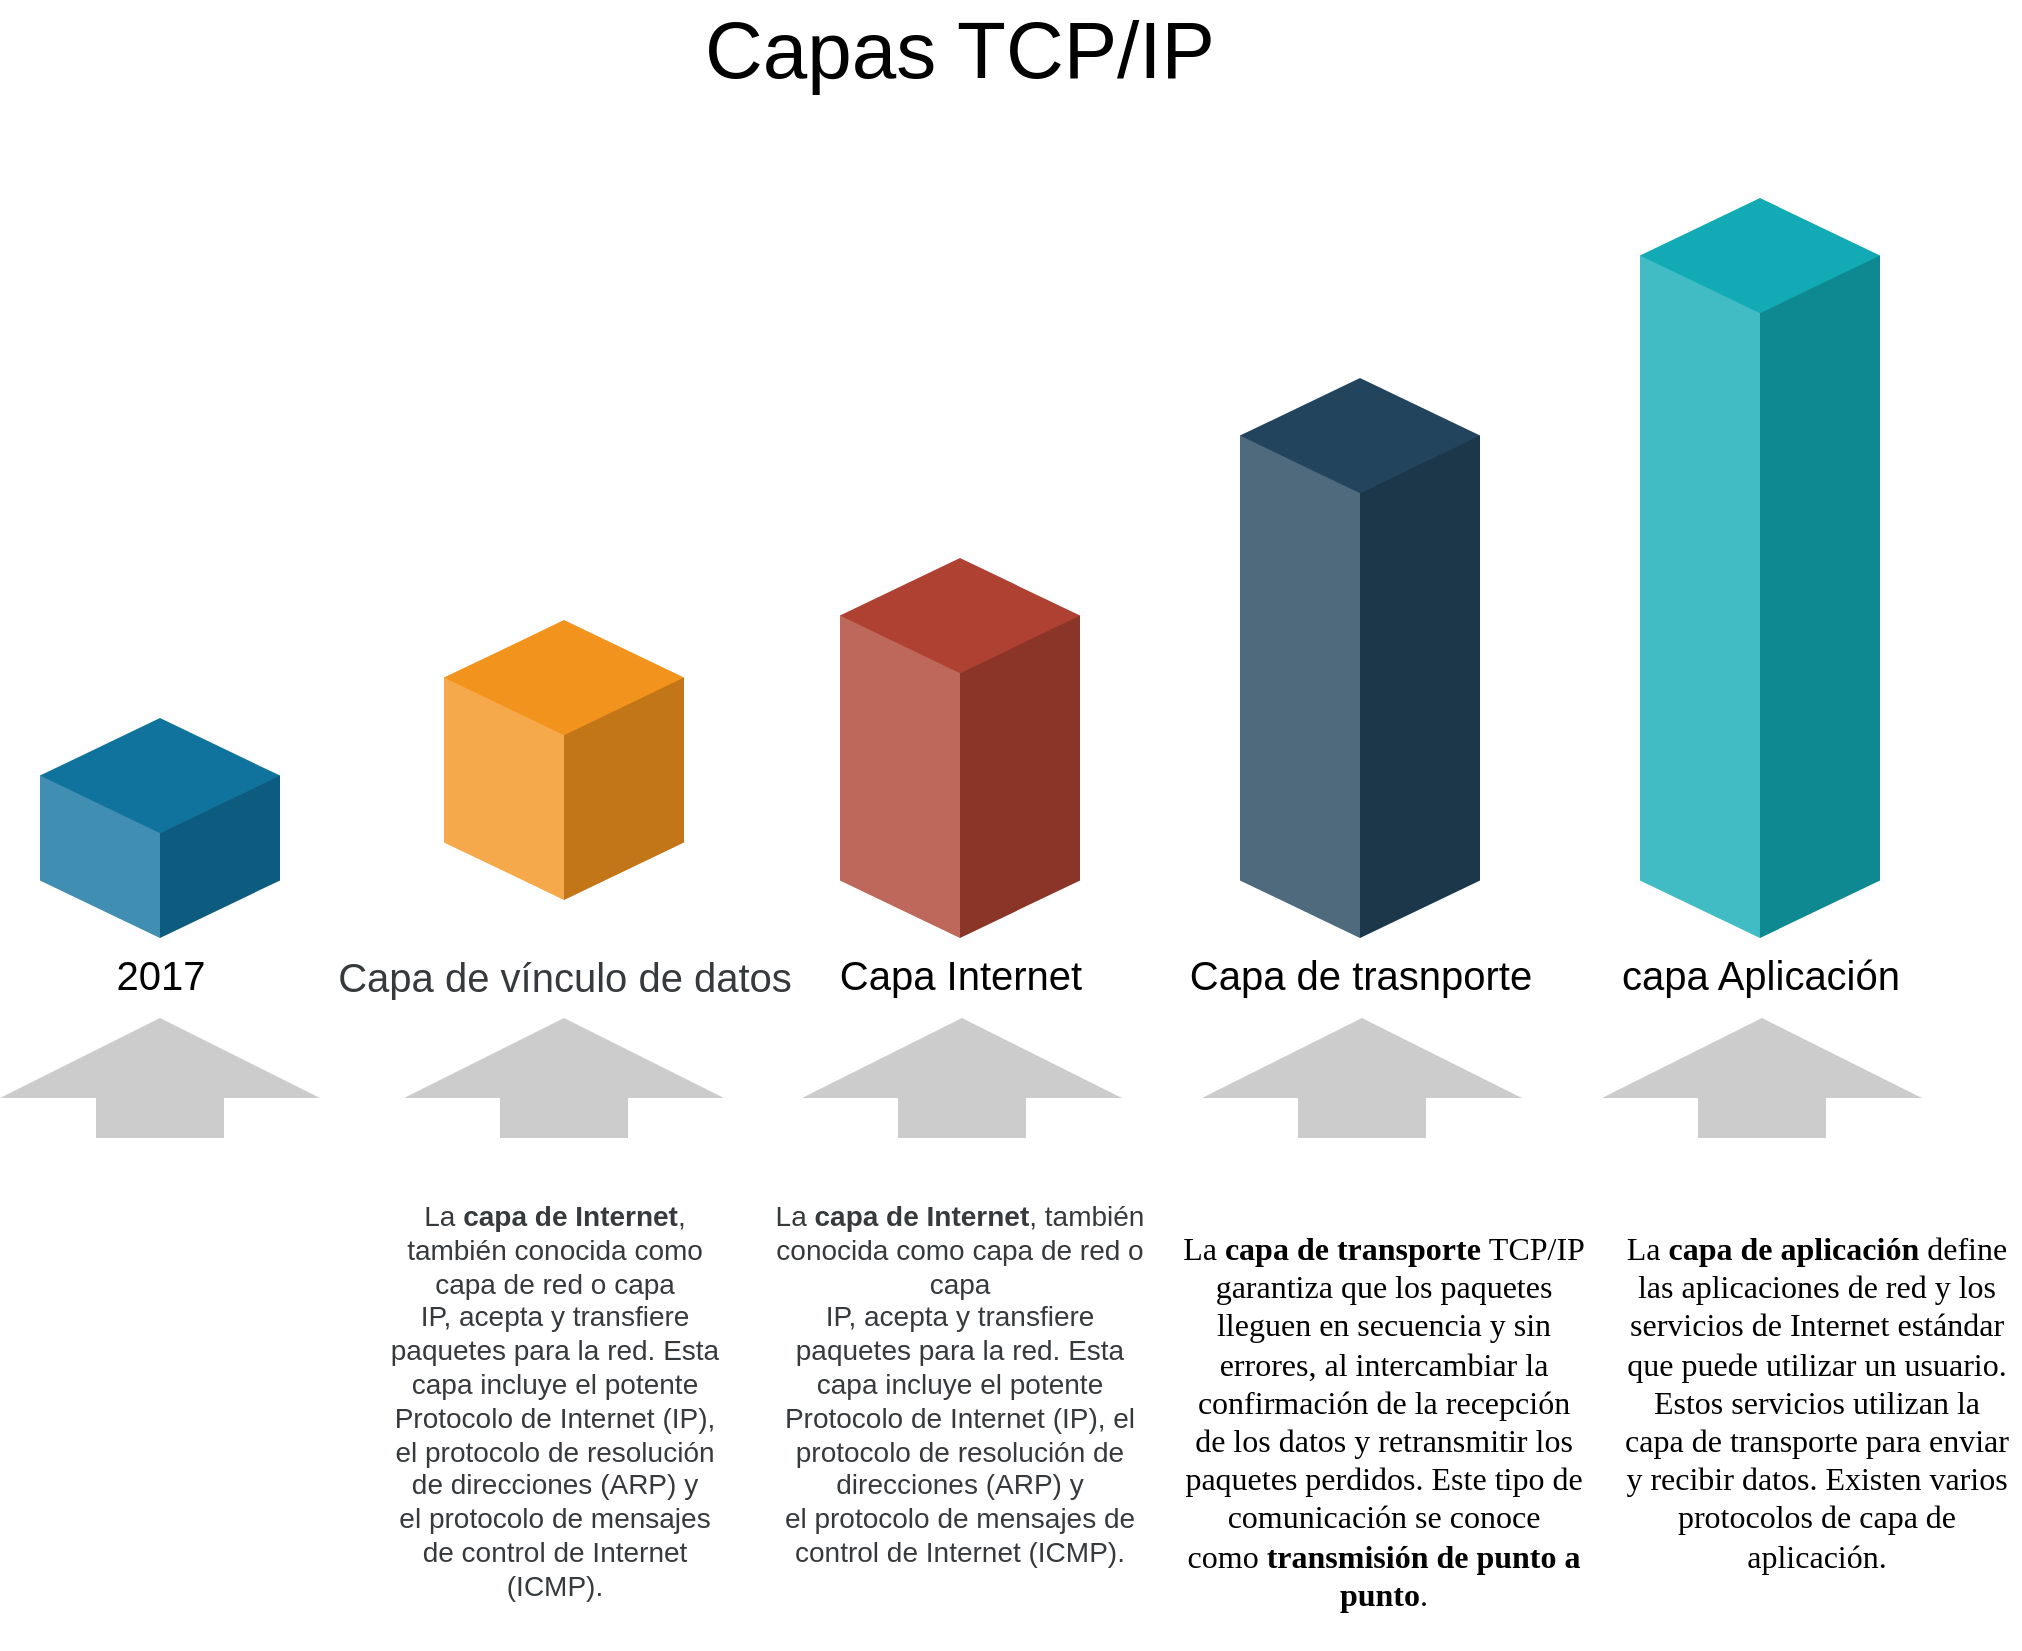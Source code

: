 <mxfile version="13.6.10" type="github">
  <diagram name="Page-1" id="54c02804-9d69-ba3f-8aca-1021b27b8050">
    <mxGraphModel dx="1040" dy="622" grid="1" gridSize="10" guides="1" tooltips="1" connect="1" arrows="1" fold="1" page="1" pageScale="1" pageWidth="1100" pageHeight="850" background="#ffffff" math="0" shadow="0">
      <root>
        <mxCell id="0" />
        <mxCell id="1" parent="0" />
        <mxCell id="7c3a617817c5cf35-16" value="" style="html=1;shadow=0;dashed=0;align=center;verticalAlign=middle;shape=mxgraph.arrows2.arrow;dy=0.6;dx=40;direction=north;notch=0;strokeWidth=2;fillColor=#CCCCCC;fontSize=14;fontColor=#000000;strokeColor=none;" parent="1" vertex="1">
          <mxGeometry x="73" y="595" width="160" height="60" as="geometry" />
        </mxCell>
        <mxCell id="7c3a617817c5cf35-4" value="2017" style="verticalLabelPosition=bottom;verticalAlign=top;html=1;shape=mxgraph.infographic.shadedCube;isoAngle=15;fillColor=#10739E;strokeColor=none;fontFamily=Helvetica;fontSize=20;align=center;strokeWidth=2;" parent="1" vertex="1">
          <mxGeometry x="93" y="445" width="120" height="110" as="geometry" />
        </mxCell>
        <mxCell id="7c3a617817c5cf35-7" value="&lt;p style=&quot;background: white&quot;&gt;&lt;span style=&quot;font-family: &amp;#34;arial&amp;#34; , sans-serif ; color: #373a3c&quot;&gt;Capa de vínculo de datos&lt;/span&gt;&lt;/p&gt;" style="verticalLabelPosition=bottom;verticalAlign=top;html=1;shape=mxgraph.infographic.shadedCube;isoAngle=15;fillColor=#F2931E;strokeColor=none;fontFamily=Helvetica;fontSize=20;align=center;strokeWidth=2;" parent="1" vertex="1">
          <mxGeometry x="295" y="396" width="120" height="140" as="geometry" />
        </mxCell>
        <mxCell id="7c3a617817c5cf35-8" value="Capa Internet" style="verticalLabelPosition=bottom;verticalAlign=top;html=1;shape=mxgraph.infographic.shadedCube;isoAngle=15;fillColor=#AE4132;strokeColor=none;fontFamily=Helvetica;fontSize=20;align=center;strokeWidth=2;" parent="1" vertex="1">
          <mxGeometry x="493" y="365" width="120" height="190" as="geometry" />
        </mxCell>
        <mxCell id="7c3a617817c5cf35-9" value="Capa de trasnporte" style="verticalLabelPosition=bottom;verticalAlign=top;html=1;shape=mxgraph.infographic.shadedCube;isoAngle=15;fillColor=#23445D;strokeColor=none;fontFamily=Helvetica;fontSize=20;align=center;strokeWidth=2;" parent="1" vertex="1">
          <mxGeometry x="693" y="275.0" width="120" height="280" as="geometry" />
        </mxCell>
        <mxCell id="7c3a617817c5cf35-10" value="capa Aplicación" style="verticalLabelPosition=bottom;verticalAlign=top;html=1;shape=mxgraph.infographic.shadedCube;isoAngle=15;fillColor=#12AAB5;strokeColor=none;fontFamily=Helvetica;fontSize=20;align=center;strokeWidth=2;" parent="1" vertex="1">
          <mxGeometry x="893" y="185.0" width="120" height="370" as="geometry" />
        </mxCell>
        <mxCell id="7c3a617817c5cf35-13" value="&lt;h1&gt;&lt;br&gt;&lt;/h1&gt;&lt;p style=&quot;background: white&quot;&gt;&lt;span style=&quot;font-family: &amp;#34;arial&amp;#34; , sans-serif ; color: #373a3c&quot;&gt;La &lt;b&gt;capa de Internet&lt;/b&gt;, también conocida como capa de red o capa&lt;br&gt;IP, acepta y transfiere paquetes para la red. Esta capa incluye el potente&lt;br&gt;Protocolo de Internet (IP), el protocolo de resolución de direcciones (ARP) y&lt;br&gt;el protocolo de mensajes de control de Internet (ICMP).&lt;/span&gt;&lt;/p&gt;" style="text;html=1;spacing=5;spacingTop=-20;whiteSpace=wrap;overflow=hidden;strokeWidth=2;fillColor=none;gradientColor=none;fontSize=14;align=center;" parent="1" vertex="1">
          <mxGeometry x="455" y="625" width="196" height="265" as="geometry" />
        </mxCell>
        <mxCell id="7c3a617817c5cf35-18" value="" style="html=1;shadow=0;dashed=0;align=center;verticalAlign=middle;shape=mxgraph.arrows2.arrow;dy=0.6;dx=40;direction=north;notch=0;strokeWidth=2;fillColor=#CCCCCC;fontSize=14;fontColor=#000000;strokeColor=none;" parent="1" vertex="1">
          <mxGeometry x="474" y="595" width="160" height="60" as="geometry" />
        </mxCell>
        <mxCell id="7c3a617817c5cf35-19" value="" style="html=1;shadow=0;dashed=0;align=center;verticalAlign=middle;shape=mxgraph.arrows2.arrow;dy=0.6;dx=40;direction=north;notch=0;strokeWidth=2;fillColor=#CCCCCC;fontSize=14;fontColor=#000000;strokeColor=none;" parent="1" vertex="1">
          <mxGeometry x="874" y="595" width="160" height="60" as="geometry" />
        </mxCell>
        <mxCell id="SA_Dz9ttJfZPXBpqKCWs-1" value="&lt;h1&gt;&lt;br&gt;&lt;/h1&gt;&lt;p&gt;&lt;span style=&quot;font-family: &amp;#34;times new roman&amp;#34; ; font-size: medium&quot;&gt;La&amp;nbsp;&lt;/span&gt;&lt;b style=&quot;font-family: &amp;#34;times new roman&amp;#34; ; font-size: medium&quot;&gt;capa de aplicación&lt;/b&gt;&lt;span style=&quot;font-family: &amp;#34;times new roman&amp;#34; ; font-size: medium&quot;&gt;&amp;nbsp;define las aplicaciones de red y los servicios de Internet estándar que puede utilizar un usuario. Estos servicios utilizan la capa de transporte para enviar y recibir datos. Existen varios protocolos de capa de aplicación.&lt;/span&gt;&lt;br&gt;&lt;/p&gt;" style="text;html=1;spacing=5;spacingTop=-20;whiteSpace=wrap;overflow=hidden;strokeWidth=2;fillColor=none;gradientColor=none;fontSize=14;align=center;" vertex="1" parent="1">
          <mxGeometry x="880" y="640" width="203" height="250" as="geometry" />
        </mxCell>
        <mxCell id="SA_Dz9ttJfZPXBpqKCWs-2" value="" style="html=1;shadow=0;dashed=0;align=center;verticalAlign=middle;shape=mxgraph.arrows2.arrow;dy=0.6;dx=40;direction=north;notch=0;strokeWidth=2;fillColor=#CCCCCC;fontSize=14;fontColor=#000000;strokeColor=none;" vertex="1" parent="1">
          <mxGeometry x="674" y="595" width="160" height="60" as="geometry" />
        </mxCell>
        <mxCell id="SA_Dz9ttJfZPXBpqKCWs-3" value="&lt;h1&gt;&lt;br&gt;&lt;/h1&gt;&lt;p&gt;&lt;/p&gt;&lt;span style=&quot;font-family: &amp;#34;times new roman&amp;#34; ; font-size: medium&quot;&gt;La&amp;nbsp;&lt;/span&gt;&lt;b style=&quot;font-family: &amp;#34;times new roman&amp;#34; ; font-size: medium&quot;&gt;capa de transporte&lt;/b&gt;&lt;span style=&quot;font-family: &amp;#34;times new roman&amp;#34; ; font-size: medium&quot;&gt;&amp;nbsp;TCP/IP garantiza que los paquetes lleguen en secuencia y sin errores, al intercambiar la confirmación de la recepción de los datos y retransmitir los paquetes perdidos. Este tipo de comunicación se conoce como&amp;nbsp;&lt;/span&gt;&lt;b style=&quot;font-family: &amp;#34;times new roman&amp;#34; ; font-size: medium&quot;&gt;transmisión de punto a punto&lt;/b&gt;&lt;span style=&quot;font-family: &amp;#34;times new roman&amp;#34; ; font-size: medium&quot;&gt;.&lt;/span&gt;" style="text;html=1;spacing=5;spacingTop=-20;whiteSpace=wrap;overflow=hidden;strokeWidth=2;fillColor=none;gradientColor=none;fontSize=14;align=center;" vertex="1" parent="1">
          <mxGeometry x="660" y="640" width="210" height="270" as="geometry" />
        </mxCell>
        <mxCell id="SA_Dz9ttJfZPXBpqKCWs-4" value="&lt;h1&gt;&lt;br&gt;&lt;/h1&gt;&lt;p style=&quot;background: white&quot;&gt;&lt;span style=&quot;font-family: &amp;#34;arial&amp;#34; , sans-serif ; color: #373a3c&quot;&gt;La &lt;b&gt;capa de Internet&lt;/b&gt;, también conocida como capa de red o capa&lt;br&gt;IP, acepta y transfiere paquetes para la red. Esta capa incluye el potente&lt;br&gt;Protocolo de Internet (IP), el protocolo de resolución de direcciones (ARP) y&lt;br&gt;el protocolo de mensajes de control de Internet (ICMP).&lt;/span&gt;&lt;/p&gt;" style="text;html=1;spacing=5;spacingTop=-20;whiteSpace=wrap;overflow=hidden;strokeWidth=2;fillColor=none;gradientColor=none;fontSize=14;align=center;" vertex="1" parent="1">
          <mxGeometry x="261.5" y="625" width="177" height="265" as="geometry" />
        </mxCell>
        <mxCell id="SA_Dz9ttJfZPXBpqKCWs-5" value="" style="html=1;shadow=0;dashed=0;align=center;verticalAlign=middle;shape=mxgraph.arrows2.arrow;dy=0.6;dx=40;direction=north;notch=0;strokeWidth=2;fillColor=#CCCCCC;fontSize=14;fontColor=#000000;strokeColor=none;" vertex="1" parent="1">
          <mxGeometry x="275" y="595" width="160" height="60" as="geometry" />
        </mxCell>
        <mxCell id="SA_Dz9ttJfZPXBpqKCWs-7" value="Capas TCP/IP" style="text;html=1;strokeColor=none;fillColor=none;align=center;verticalAlign=middle;whiteSpace=wrap;rounded=0;fontSize=40;" vertex="1" parent="1">
          <mxGeometry x="203" y="110" width="700" as="geometry" />
        </mxCell>
      </root>
    </mxGraphModel>
  </diagram>
</mxfile>
